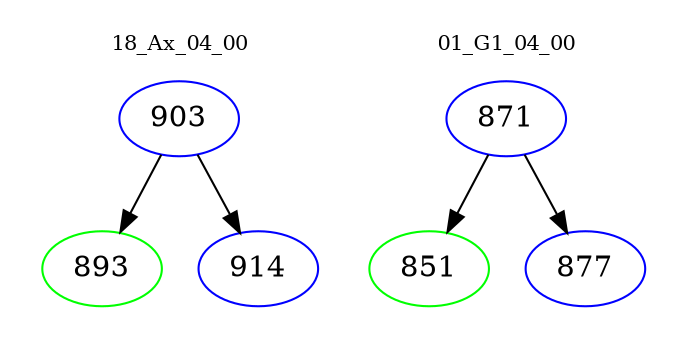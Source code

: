 digraph{
subgraph cluster_0 {
color = white
label = "18_Ax_04_00";
fontsize=10;
T0_903 [label="903", color="blue"]
T0_903 -> T0_893 [color="black"]
T0_893 [label="893", color="green"]
T0_903 -> T0_914 [color="black"]
T0_914 [label="914", color="blue"]
}
subgraph cluster_1 {
color = white
label = "01_G1_04_00";
fontsize=10;
T1_871 [label="871", color="blue"]
T1_871 -> T1_851 [color="black"]
T1_851 [label="851", color="green"]
T1_871 -> T1_877 [color="black"]
T1_877 [label="877", color="blue"]
}
}
